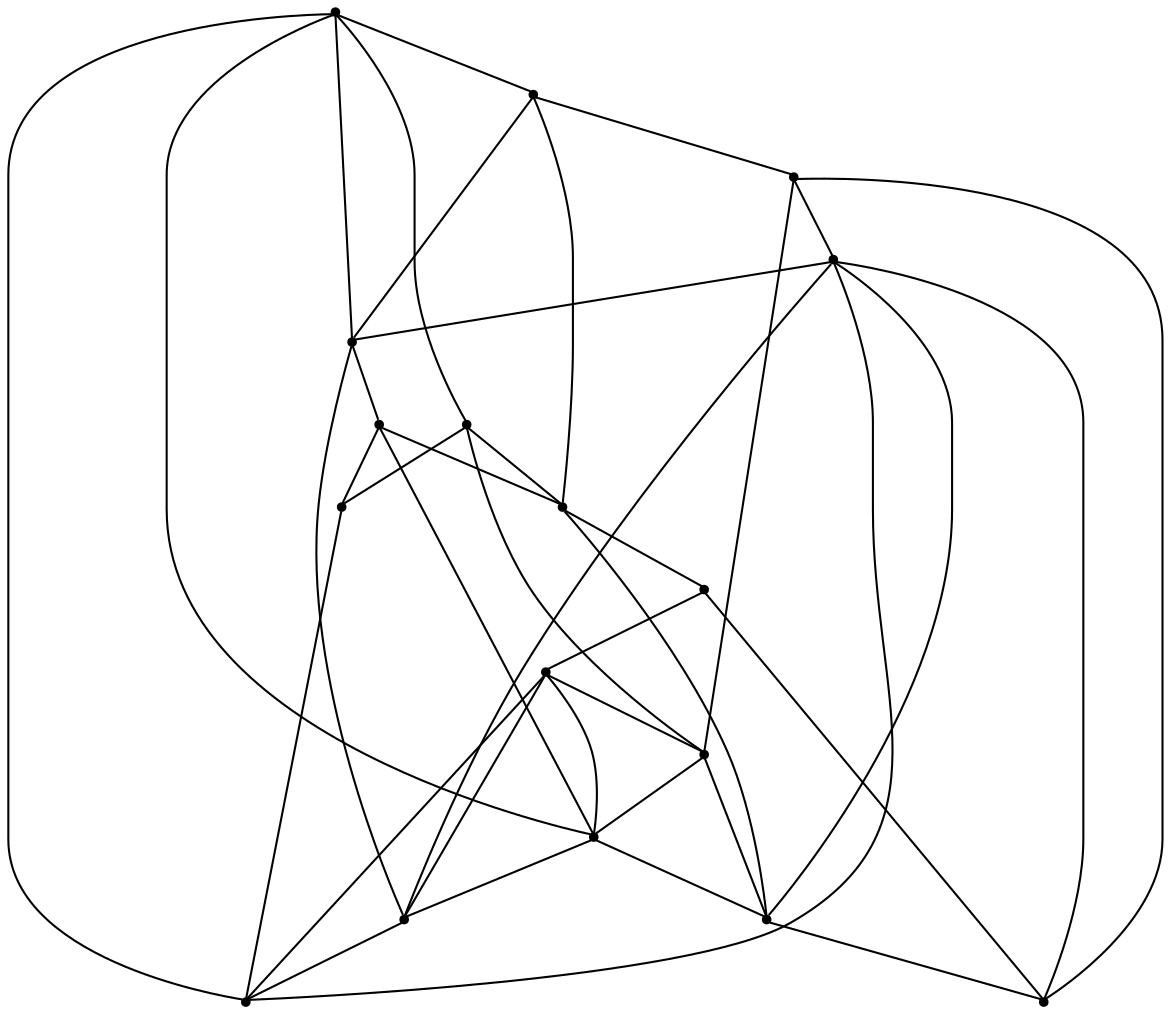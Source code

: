 graph {
  node [shape=point,comment="{\"directed\":false,\"doi\":\"10.1007/978-3-540-70904-6_34\",\"figure\":\"3 (4)\"}"]

  v0 [pos="1561.040347928779,374.5009141809801"]
  v1 [pos="1426.5153297601744,285.00099556118846"]
  v2 [pos="1472.8989780159882,320.12596504361034"]
  v3 [pos="1519.2825944767442,430.8759726730048"]
  v4 [pos="1473.5240688590115,384.3760209925035"]
  v5 [pos="1370.7550009084302,296.25098284553087"]
  v6 [pos="1280.6132131177324,430.12600319058294"]
  v7 [pos="1316.369840116279,384.3760209925035"]
  v8 [pos="1380.006726925872,383.75098284553087"]
  v9 [pos="1487.4641669694765,456.0010311650296"]
  v10 [pos="1472.8989780159882,476.5635209925035"]
  v11 [pos="1426.5153297601746,497.1260108199775"]
  v12 [pos="1446.354714752907,521.6486014571846"]
  v13 [pos="1482.7757948764533,565.3760311650296"]
  v14 [pos="1390.5711437136627,516.8759701298734"]
  v15 [pos="1342.2496502543604,515.2509726730049"]
  v16 [pos="1316.3698401162792,476.5635209925035"]

  v0 -- v1 [id="-1",pos="1561.040347928779,374.5009141809801 1538.993218358591,321.92287829885925 1487.0131880227477,284.9635479496975 1426.5153297601744,285.00099556118846"]
  v0 -- v13 [id="-2",pos="1561.040347928779,374.5009141809801 1568.3132053351078,391.8271850068784 1572.3299781976743,410.85421807534976 1572.3299781976743,430.81341163784856 1572.3299781976743,491.3626152009763 1535.3637261225185,543.3330270874417 1482.7757948764533,565.3760311650296"]
  v6 -- v16 [id="-3",pos="1280.6132131177324,430.12600319058294 1316.3698401162792,476.5635209925035 1316.3698401162792,476.5635209925035 1316.3698401162792,476.5635209925035"]
  v2 -- v7 [id="-5",pos="1472.8989780159882,320.12596504361034 1458.4499356397037,314.785607214861 1442.8350674186822,311.480017269359 1426.45285247093,311.480017269359 1377.027769178228,311.480017269359 1334.587209246255,341.5683801850678 1316.369840116279,384.3760209925035"]
  v2 -- v15 [id="-6",pos="1472.8989780159882,320.12596504361034 1515.6221874529058,338.8348531322615 1545.8083212209299,381.3218811764432 1545.80832122093,430.81341163784856 1545.80832122093,496.68433245490587 1492.3359011627906,550.1468060063382 1426.45285247093,550.1468060063382 1393.5750113174677,550.1468060063382 1363.7878110121226,536.8328150109919 1342.2496502543604,515.2509726730049"]
  v3 -- v14 [id="-7",pos="1519.2825944767442,430.8759726730048 1519.2867914244187,379.58024716844756 1477.695675872093,337.9967409021715 1426.45285247093,337.9967409021715 1375.2100290697674,337.9967409021715 1333.6189135174418,379.58024716844756 1333.6189135174418,430.81341163784856 1333.6189135174418,469.38441707818106 1357.1919655410134,502.48589178616203 1390.5711437136627,516.8759701298734"]
  v5 -- v8 [id="-9",pos="1370.7550009084302,296.25098284553087 1380.006726925872,383.75098284553087 1380.006726925872,383.75098284553087 1380.006726925872,383.75098284553087"]
  v14 -- v11 [id="-10",pos="1390.5711437136627,516.8759701298734 1426.5153297601746,497.1260108199775 1426.5153297601746,497.1260108199775 1426.5153297601746,497.1260108199775"]
  v4 -- v8 [id="-11",pos="1473.5240688590115,384.3760209925035 1461.3536616929555,372.4998137581633 1444.7741775220343,365.00505185594756 1426.45285247093,365.00505185594756 1408.4398053165428,365.00505185594756 1392.108851588977,372.25134240183604 1380.006726925872,383.75098284553087"]
  v4 -- v9 [id="-12",pos="1473.5240688590115,384.3760209925035 1485.0262102705462,396.47465084036537 1492.2734556686046,412.8021864517779 1492.2734556686046,430.81341163784856 1492.2734556686046,439.70986530498925 1490.5053008144796,448.1955389128444 1487.4641669694765,456.0010311650296"]
  v1 -- v5 [id="-13",pos="1426.5153297601744,285.00099556118846 1370.7550009084302,296.25098284553087 1370.7550009084302,296.25098284553087 1370.7550009084302,296.25098284553087"]
  v12 -- v13 [id="-14",pos="1446.354714752907,521.6486014571846 1482.7757948764533,565.3760311650296 1482.7757948764533,565.3760311650296 1482.7757948764533,565.3760311650296"]
  v3 -- v6 [id="-16",pos="1519.2825944767442,430.8759726730048 1426.465316133721,430.8258729822496 1426.465316133721,430.8258729822496 1426.465316133721,430.8258729822496 1280.6132131177324,430.12600319058294 1280.6132131177324,430.12600319058294 1280.6132131177324,430.12600319058294"]
  v5 -- v16 [id="-19",pos="1370.7550009084302,296.25098284553087 1426.465316133721,430.8258729822496 1426.465316133721,430.8258729822496 1426.465316133721,430.8258729822496 1316.3698401162792,476.5635209925035 1316.3698401162792,476.5635209925035 1316.3698401162792,476.5635209925035"]
  v14 -- v8 [id="-22",pos="1390.5711437136627,516.8759701298734 1426.465316133721,430.8258729822496 1426.465316133721,430.8258729822496 1426.465316133721,430.8258729822496 1380.006726925872,383.75098284553087 1380.006726925872,383.75098284553087 1380.006726925872,383.75098284553087"]
  v11 -- v7 [id="-25",pos="1426.5153297601746,497.1260108199775 1426.465316133721,430.8258729822496 1426.465316133721,430.8258729822496 1426.465316133721,430.8258729822496 1316.369840116279,384.3760209925035 1316.369840116279,384.3760209925035 1316.369840116279,384.3760209925035"]
  v1 -- v13 [id="-28",pos="1426.5153297601744,285.00099556118846 1426.465316133721,430.8258729822496 1426.465316133721,430.8258729822496 1426.465316133721,430.8258729822496 1482.7757948764533,565.3760311650296 1482.7757948764533,565.3760311650296 1482.7757948764533,565.3760311650296"]
  v12 -- v6 [id="-31",pos="1446.354714752907,521.6486014571846 1426.465316133721,430.8258729822496 1426.465316133721,430.8258729822496 1426.465316133721,430.8258729822496 1280.6132131177324,430.12600319058294 1280.6132131177324,430.12600319058294 1280.6132131177324,430.12600319058294"]
  v10 -- v2 [id="-34",pos="1472.8989780159882,476.5635209925035 1426.465316133721,430.8258729822496 1426.465316133721,430.8258729822496 1426.465316133721,430.8258729822496 1472.8989780159882,320.12596504361034 1472.8989780159882,320.12596504361034 1472.8989780159882,320.12596504361034"]
  v0 -- v11 [id="-37",pos="1561.040347928779,374.5009141809801 1426.465316133721,430.8258729822496 1426.465316133721,430.8258729822496 1426.465316133721,430.8258729822496 1426.5153297601746,497.1260108199775 1426.5153297601746,497.1260108199775 1426.5153297601746,497.1260108199775"]
  v5 -- v6 [id="-43",pos="1370.7550009084302,296.25098284553087 1317.7951336718618,317.9388353131578 1280.575726744186,370.0574251153797 1280.6132131177324,430.12600319058294"]
  v7 -- v16 [id="-45",pos="1316.369840116279,384.3760209925035 1310.434099648534,398.6779587303987 1307.0972565406976,414.3585393806283 1307.0972565406976,430.81341163784856 1307.0972565406976,447.0407324544826 1310.3424235210193,462.51500361436547 1316.3698401162792,476.5635209925035"]
  v15 -- v14 [id="-46",pos="1342.2496502543604,515.2509726730049 1390.5711437136627,516.8759701298734 1390.5711437136627,516.8759701298734 1390.5711437136627,516.8759701298734"]
  v10 -- v9 [id="-47",pos="1472.8989780159882,476.5635209925035 1487.4641669694765,456.0010311650296 1487.4641669694765,456.0010311650296 1487.4641669694765,456.0010311650296"]
  v2 -- v1 [id="-48",pos="1472.8989780159882,320.12596504361034 1426.5153297601744,285.00099556118846 1426.5153297601744,285.00099556118846 1426.5153297601744,285.00099556118846"]
  v4 -- v2 [id="-49",pos="1473.5240688590115,384.3760209925035 1472.8989780159882,320.12596504361034 1472.8989780159882,320.12596504361034 1472.8989780159882,320.12596504361034"]
  v13 -- v10 [id="-50",pos="1482.7757948764533,565.3760311650296 1472.8989780159882,476.5635209925035 1472.8989780159882,476.5635209925035 1472.8989780159882,476.5635209925035"]
  v9 -- v3 [id="-51",pos="1487.4641669694765,456.0010311650296 1519.2825944767442,430.8759726730048 1519.2825944767442,430.8759726730048 1519.2825944767442,430.8759726730048"]
  v8 -- v11 [id="-52",pos="1380.006726925872,383.75098284553087 1368.1290402063996,395.9199788810645 1360.6322492732559,412.4959832830025 1360.6322492732559,430.81341163784856 1360.6322492732559,467.14255389045275 1390.1210210755814,496.6217714197496 1426.5153297601746,497.1260108199775"]
  v3 -- v0 [id="-53",pos="1519.2825944767442,430.8759726730048 1561.040347928779,374.5009141809801 1561.040347928779,374.5009141809801 1561.040347928779,374.5009141809801"]
  v11 -- v12 [id="-54",pos="1426.5153297601746,497.1260108199775 1446.354714752907,521.6486014571846 1446.354714752907,521.6486014571846 1446.354714752907,521.6486014571846"]
  v0 -- v4 [id="-56",pos="1561.040347928779,374.5009141809801 1473.5240688590115,384.3760209925035 1473.5240688590115,384.3760209925035 1473.5240688590115,384.3760209925035"]
  v11 -- v10 [id="-58",pos="1426.5153297601746,497.1260108199775 1444.805840786838,496.6217714197496 1461.4109624546045,489.1010819505321 1472.8989780159882,476.5635209925035"]
  v12 -- v3 [id="-59",pos="1446.354714752907,521.6486014571846 1488.0284919621718,512.3919530258463 1519.2867914244187,475.22903138030426 1519.2825944767442,430.8759726730048"]
  v6 -- v13 [id="-60",pos="1280.6132131177324,430.12600319058294 1280.575726744186,511.3218344894111 1345.929578488372,576.6635296391507 1426.45285247093,576.6635296391507 1446.4157535726426,576.6635296391507 1465.446316425178,572.6475189634067 1482.7757948764533,565.3760311650296"]
  v12 -- v14 [id="-61",pos="1446.354714752907,521.6486014571846 1439.9200363124605,522.893705454989 1433.2719030144642,523.6300823735257 1426.45285247093,523.6300823735257 1413.7881147636572,523.6300823735257 1401.7129403898923,521.0900178560803 1390.5711437136627,516.8759701298734"]
  v7 -- v6 [id="-62",pos="1316.369840116279,384.3760209925035 1280.6132131177324,430.12600319058294 1280.6132131177324,430.12600319058294 1280.6132131177324,430.12600319058294"]
  v8 -- v7 [id="-63",pos="1380.006726925872,383.75098284553087 1316.369840116279,384.3760209925035 1316.369840116279,384.3760209925035 1316.369840116279,384.3760209925035"]
  v16 -- v15 [id="-64",pos="1316.3698401162792,476.5635209925035 1342.2496502543604,515.2509726730049 1342.2496502543604,515.2509726730049 1342.2496502543604,515.2509726730049"]
}
